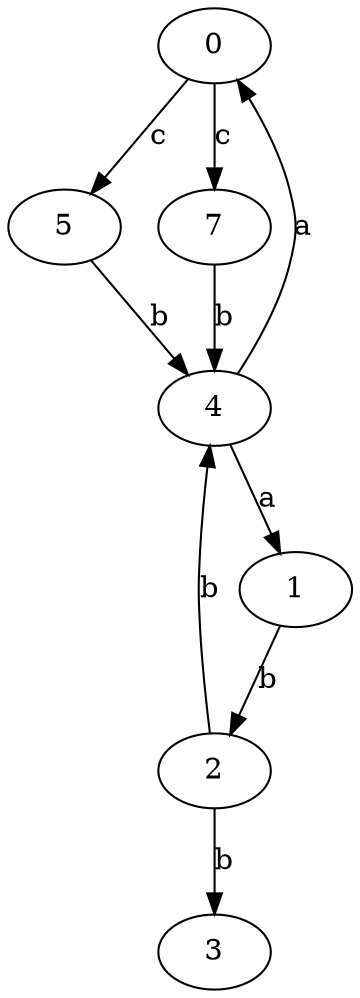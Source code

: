 strict digraph  {
0;
1;
2;
3;
4;
5;
7;
0 -> 5  [label=c];
0 -> 7  [label=c];
1 -> 2  [label=b];
2 -> 3  [label=b];
2 -> 4  [label=b];
4 -> 0  [label=a];
4 -> 1  [label=a];
5 -> 4  [label=b];
7 -> 4  [label=b];
}
